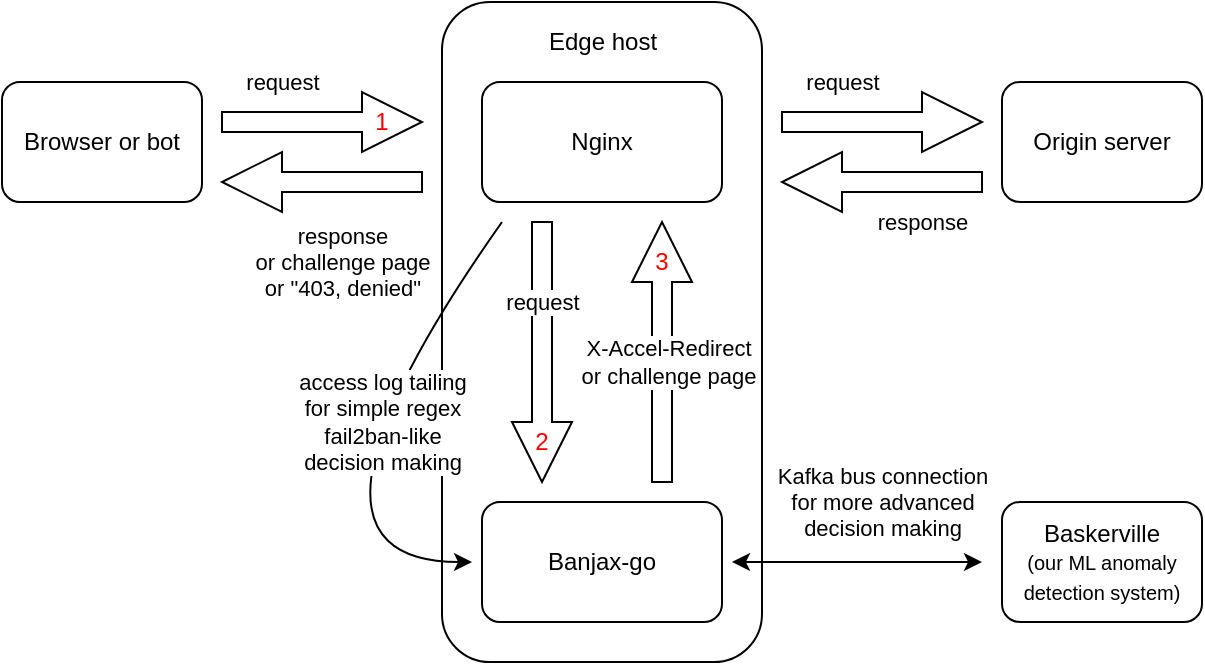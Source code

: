<mxfile version="14.6.6" type="device"><diagram name="Page-1" id="822b0af5-4adb-64df-f703-e8dfc1f81529"><mxGraphModel dx="976" dy="1027" grid="1" gridSize="10" guides="1" tooltips="1" connect="1" arrows="1" fold="1" page="1" pageScale="1" pageWidth="1100" pageHeight="850" background="#ffffff" math="0" shadow="0"><root><mxCell id="0"/><mxCell id="1" parent="0"/><mxCell id="LQFySwDGE5mwTuJT9K3g-3" value="" style="endArrow=classic;html=1;shape=arrow;" parent="1" edge="1"><mxGeometry x="0.4" y="-150" relative="1" as="geometry"><mxPoint x="580" y="310" as="sourcePoint"/><mxPoint x="580" y="440" as="targetPoint"/><mxPoint as="offset"/></mxGeometry></mxCell><mxCell id="LQFySwDGE5mwTuJT9K3g-4" value="request" style="edgeLabel;resizable=0;html=1;align=center;verticalAlign=middle;" parent="LQFySwDGE5mwTuJT9K3g-3" connectable="0" vertex="1"><mxGeometry relative="1" as="geometry"><mxPoint y="-25" as="offset"/></mxGeometry></mxCell><mxCell id="LQFySwDGE5mwTuJT9K3g-7" value="" style="endArrow=classic;html=1;shape=arrow;" parent="1" edge="1"><mxGeometry relative="1" as="geometry"><mxPoint x="640" y="440" as="sourcePoint"/><mxPoint x="640" y="310" as="targetPoint"/><Array as="points"/></mxGeometry></mxCell><mxCell id="LQFySwDGE5mwTuJT9K3g-9" value="Nginx" style="rounded=1;whiteSpace=wrap;html=1;" parent="1" vertex="1"><mxGeometry x="550" y="240" width="120" height="60" as="geometry"/></mxCell><mxCell id="LQFySwDGE5mwTuJT9K3g-10" value="&lt;div&gt;Origin server&lt;/div&gt;" style="rounded=1;whiteSpace=wrap;html=1;" parent="1" vertex="1"><mxGeometry x="810" y="240" width="100" height="60" as="geometry"/></mxCell><mxCell id="LQFySwDGE5mwTuJT9K3g-11" value="Browser or bot" style="rounded=1;whiteSpace=wrap;html=1;" parent="1" vertex="1"><mxGeometry x="310" y="240" width="100" height="60" as="geometry"/></mxCell><mxCell id="LQFySwDGE5mwTuJT9K3g-13" value="Banjax-go" style="rounded=1;whiteSpace=wrap;html=1;" parent="1" vertex="1"><mxGeometry x="550" y="450" width="120" height="60" as="geometry"/></mxCell><mxCell id="LQFySwDGE5mwTuJT9K3g-14" value="" style="endArrow=classic;html=1;shape=arrow;strokeWidth=1;sourcePerimeterSpacing=0;targetPerimeterSpacing=0;" parent="1" edge="1"><mxGeometry relative="1" as="geometry"><mxPoint x="420" y="260" as="sourcePoint"/><mxPoint x="520" y="260" as="targetPoint"/></mxGeometry></mxCell><mxCell id="LQFySwDGE5mwTuJT9K3g-15" value="request" style="edgeLabel;resizable=0;html=1;align=center;verticalAlign=middle;" parent="LQFySwDGE5mwTuJT9K3g-14" connectable="0" vertex="1"><mxGeometry relative="1" as="geometry"><mxPoint x="-20" y="-20" as="offset"/></mxGeometry></mxCell><mxCell id="LQFySwDGE5mwTuJT9K3g-16" value="" style="rounded=1;whiteSpace=wrap;html=1;fillColor=none;labelPosition=center;verticalLabelPosition=middle;align=center;verticalAlign=middle;" parent="1" vertex="1"><mxGeometry x="530" y="200" width="160" height="330" as="geometry"/></mxCell><mxCell id="LQFySwDGE5mwTuJT9K3g-17" value="" style="endArrow=classic;html=1;shape=arrow;strokeWidth=1;sourcePerimeterSpacing=0;targetPerimeterSpacing=0;endSize=6;" parent="1" edge="1"><mxGeometry relative="1" as="geometry"><mxPoint x="700" y="260" as="sourcePoint"/><mxPoint x="800" y="260" as="targetPoint"/></mxGeometry></mxCell><mxCell id="LQFySwDGE5mwTuJT9K3g-18" value="request" style="edgeLabel;resizable=0;html=1;align=center;verticalAlign=middle;" parent="LQFySwDGE5mwTuJT9K3g-17" connectable="0" vertex="1"><mxGeometry relative="1" as="geometry"><mxPoint x="-20" y="-20" as="offset"/></mxGeometry></mxCell><mxCell id="LQFySwDGE5mwTuJT9K3g-19" value="" style="endArrow=classic;html=1;shape=arrow;strokeWidth=1;sourcePerimeterSpacing=0;targetPerimeterSpacing=0;endSize=6;" parent="1" edge="1"><mxGeometry relative="1" as="geometry"><mxPoint x="800" y="290" as="sourcePoint"/><mxPoint x="700" y="290" as="targetPoint"/></mxGeometry></mxCell><mxCell id="LQFySwDGE5mwTuJT9K3g-20" value="response" style="edgeLabel;resizable=0;html=1;align=center;verticalAlign=middle;" parent="LQFySwDGE5mwTuJT9K3g-19" connectable="0" vertex="1"><mxGeometry relative="1" as="geometry"><mxPoint x="20" y="20" as="offset"/></mxGeometry></mxCell><mxCell id="LQFySwDGE5mwTuJT9K3g-21" value="" style="endArrow=classic;html=1;shape=arrow;strokeWidth=1;sourcePerimeterSpacing=0;targetPerimeterSpacing=0;endSize=6;" parent="1" edge="1"><mxGeometry relative="1" as="geometry"><mxPoint x="520" y="290" as="sourcePoint"/><mxPoint x="420" y="290" as="targetPoint"/></mxGeometry></mxCell><mxCell id="LQFySwDGE5mwTuJT9K3g-22" value="response&lt;br&gt;or challenge page&lt;br&gt;or &quot;403, denied&quot;" style="edgeLabel;resizable=0;html=1;align=center;verticalAlign=middle;" parent="LQFySwDGE5mwTuJT9K3g-21" connectable="0" vertex="1"><mxGeometry relative="1" as="geometry"><mxPoint x="10" y="40" as="offset"/></mxGeometry></mxCell><mxCell id="LQFySwDGE5mwTuJT9K3g-23" value="&lt;div style=&quot;font-size: 12px&quot;&gt;&lt;font style=&quot;font-size: 12px&quot;&gt;Edge host&lt;br&gt;&lt;/font&gt;&lt;/div&gt;" style="text;strokeColor=none;fillColor=none;html=1;fontSize=24;fontStyle=0;verticalAlign=middle;align=center;" parent="1" vertex="1"><mxGeometry x="560" y="200" width="100" height="40" as="geometry"/></mxCell><mxCell id="m0F99rPQ0wlufzG5TCsi-1" value="X-Accel-Redirect&lt;br&gt;or challenge page" style="edgeLabel;resizable=0;html=1;align=center;verticalAlign=middle;spacingRight=0;labelPosition=center;verticalLabelPosition=middle;" connectable="0" vertex="1" parent="1"><mxGeometry x="646" y="380.003" as="geometry"><mxPoint x="-3" as="offset"/></mxGeometry></mxCell><mxCell id="m0F99rPQ0wlufzG5TCsi-2" value="" style="curved=1;endArrow=classic;html=1;" edge="1" parent="1"><mxGeometry width="50" height="50" relative="1" as="geometry"><mxPoint x="560" y="310" as="sourcePoint"/><mxPoint x="545" y="480" as="targetPoint"/><Array as="points"><mxPoint x="440" y="480"/></Array></mxGeometry></mxCell><mxCell id="m0F99rPQ0wlufzG5TCsi-3" value="access log tailing&lt;br&gt;for simple regex&lt;br&gt;fail2ban-like&lt;br&gt;decision making" style="edgeLabel;resizable=0;html=1;align=center;verticalAlign=middle;" connectable="0" vertex="1" parent="1"><mxGeometry x="500" y="410.003" as="geometry"/></mxCell><mxCell id="m0F99rPQ0wlufzG5TCsi-5" value="&lt;font color=&quot;#FF0000&quot;&gt;1&lt;/font&gt;" style="text;html=1;strokeColor=none;fillColor=none;align=center;verticalAlign=middle;whiteSpace=wrap;rounded=0;" vertex="1" parent="1"><mxGeometry x="480" y="250" width="40" height="20" as="geometry"/></mxCell><mxCell id="m0F99rPQ0wlufzG5TCsi-6" value="&lt;font color=&quot;#FF0000&quot;&gt;2&lt;/font&gt;" style="text;html=1;strokeColor=none;fillColor=none;align=center;verticalAlign=middle;whiteSpace=wrap;rounded=0;" vertex="1" parent="1"><mxGeometry x="560" y="410" width="40" height="20" as="geometry"/></mxCell><mxCell id="m0F99rPQ0wlufzG5TCsi-12" value="&lt;font color=&quot;#FF0000&quot;&gt;3&lt;/font&gt;" style="text;html=1;strokeColor=none;fillColor=none;align=center;verticalAlign=middle;whiteSpace=wrap;rounded=0;" vertex="1" parent="1"><mxGeometry x="620" y="320" width="40" height="20" as="geometry"/></mxCell><mxCell id="m0F99rPQ0wlufzG5TCsi-18" value="" style="rounded=1;whiteSpace=wrap;html=1;fillColor=none;labelPosition=center;verticalLabelPosition=middle;align=center;verticalAlign=middle;" vertex="1" parent="1"><mxGeometry x="810" y="450" width="100" height="60" as="geometry"/></mxCell><mxCell id="m0F99rPQ0wlufzG5TCsi-27" value="" style="endArrow=classic;startArrow=classic;html=1;strokeColor=#000000;edgeStyle=orthogonalEdgeStyle;" edge="1" parent="1"><mxGeometry width="50" height="50" relative="1" as="geometry"><mxPoint x="675" y="480" as="sourcePoint"/><mxPoint x="800" y="480" as="targetPoint"/><Array as="points"><mxPoint x="740" y="480"/><mxPoint x="740" y="480"/></Array></mxGeometry></mxCell><mxCell id="m0F99rPQ0wlufzG5TCsi-28" value="Kafka bus connection&lt;br&gt;for more advanced&lt;br&gt;decision making" style="edgeLabel;resizable=0;html=1;align=center;verticalAlign=middle;" connectable="0" vertex="1" parent="1"><mxGeometry x="750" y="450.003" as="geometry"/></mxCell><mxCell id="m0F99rPQ0wlufzG5TCsi-29" value="Baskerville&lt;br&gt;&lt;font style=&quot;font-size: 10px&quot;&gt;(our ML anomaly detection system)&lt;/font&gt;" style="text;html=1;strokeColor=none;fillColor=none;align=center;verticalAlign=middle;whiteSpace=wrap;rounded=0;" vertex="1" parent="1"><mxGeometry x="810" y="470" width="100" height="20" as="geometry"/></mxCell></root></mxGraphModel></diagram></mxfile>